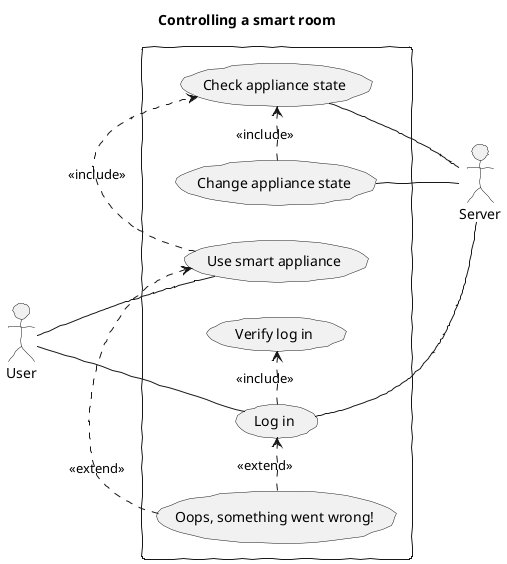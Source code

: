 @startuml

skinparam handwritten true
skinparam monochrome true
' skinparam DefaultFontName Fira Code
skinparam DefaultFontName xkcd script
skinparam packageStyle rectangle
left to right direction

title Controlling a smart room

actor "User" as user
actor "Server" as server

rectangle {
	usecase "Use smart appliance" as useSmartAppliance
	usecase "Check appliance state" as checkApplianceState
	usecase "Oops, something went wrong!" as error
	usecase "Change appliance state" as changeApplianceState
	usecase "Log in" as login
	usecase "Verify log in" as verifyLogIn

	user -- login
	login -- server
	user -- useSmartAppliance
	changeApplianceState -- server
	checkApplianceState -- server
	
	useSmartAppliance .> checkApplianceState : <<include>>
	changeApplianceState .> checkApplianceState : <<include>>
	login .> verifyLogIn : <<include>>
	error .> useSmartAppliance : <<extend>>
	error .> login : <<extend>>
}

@enduml

